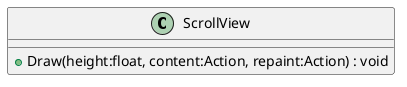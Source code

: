 @startuml
class ScrollView {
    + Draw(height:float, content:Action, repaint:Action) : void
}
@enduml
